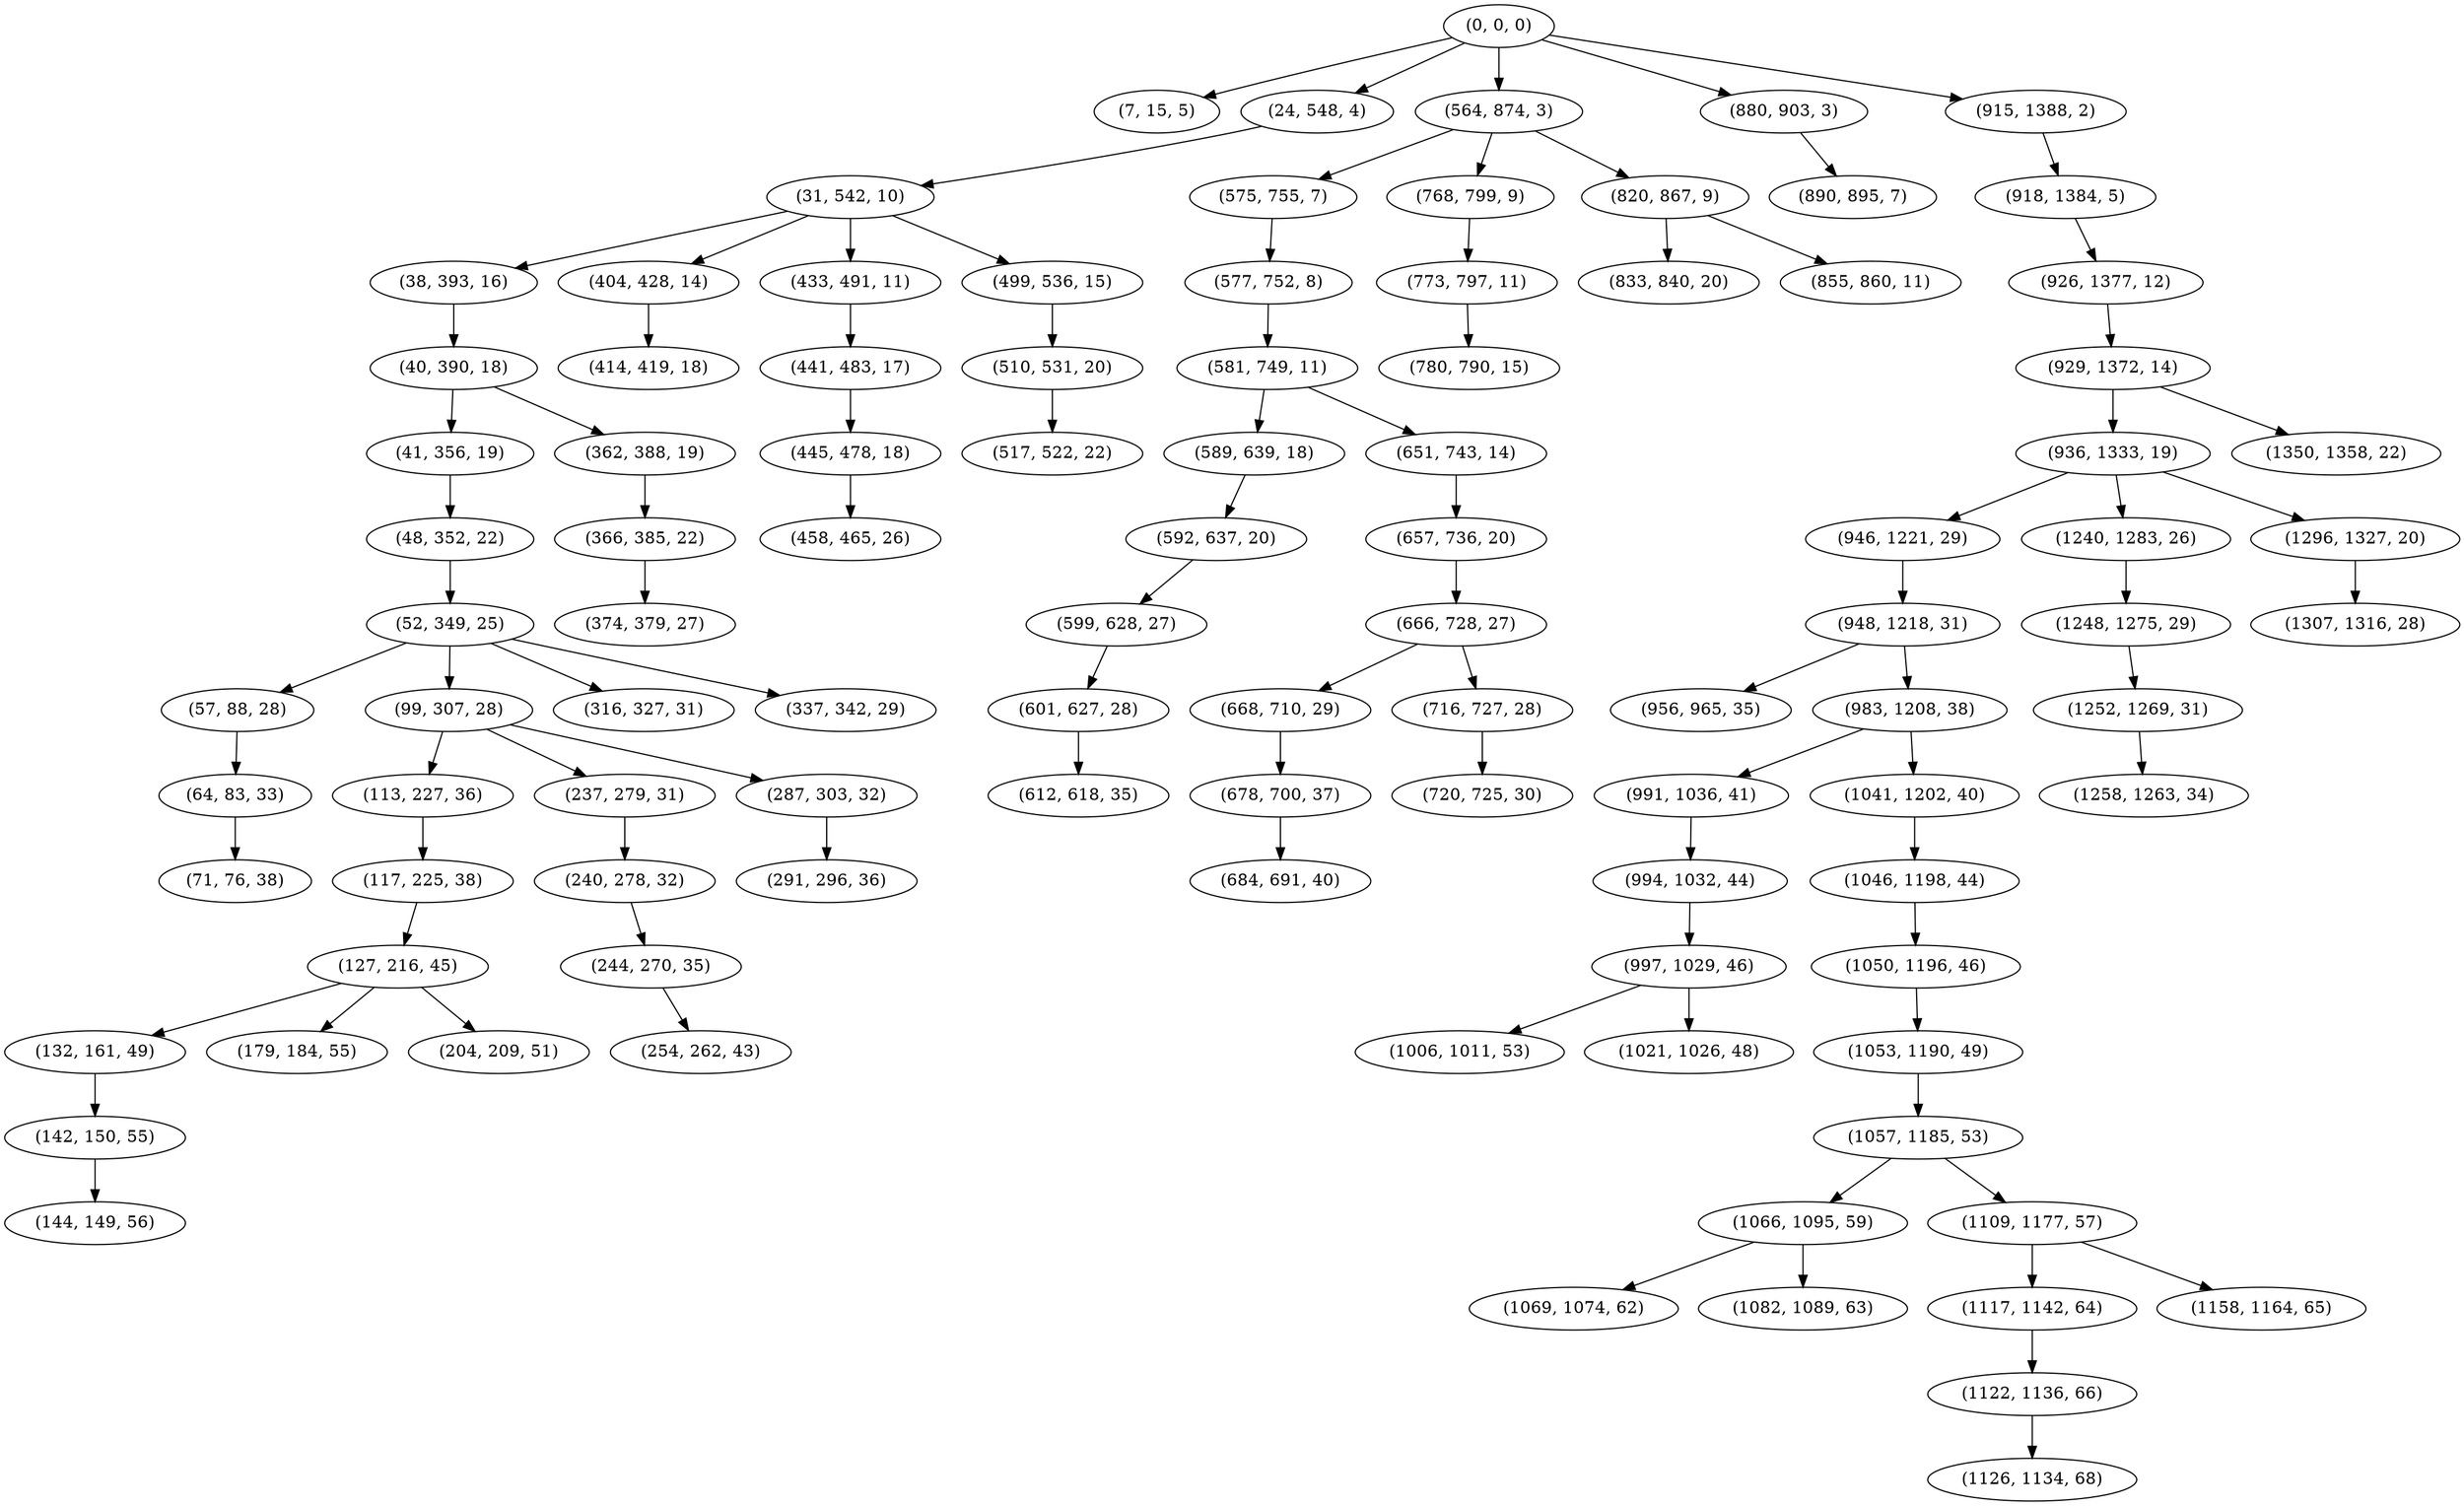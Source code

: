 digraph tree {
    "(0, 0, 0)";
    "(7, 15, 5)";
    "(24, 548, 4)";
    "(31, 542, 10)";
    "(38, 393, 16)";
    "(40, 390, 18)";
    "(41, 356, 19)";
    "(48, 352, 22)";
    "(52, 349, 25)";
    "(57, 88, 28)";
    "(64, 83, 33)";
    "(71, 76, 38)";
    "(99, 307, 28)";
    "(113, 227, 36)";
    "(117, 225, 38)";
    "(127, 216, 45)";
    "(132, 161, 49)";
    "(142, 150, 55)";
    "(144, 149, 56)";
    "(179, 184, 55)";
    "(204, 209, 51)";
    "(237, 279, 31)";
    "(240, 278, 32)";
    "(244, 270, 35)";
    "(254, 262, 43)";
    "(287, 303, 32)";
    "(291, 296, 36)";
    "(316, 327, 31)";
    "(337, 342, 29)";
    "(362, 388, 19)";
    "(366, 385, 22)";
    "(374, 379, 27)";
    "(404, 428, 14)";
    "(414, 419, 18)";
    "(433, 491, 11)";
    "(441, 483, 17)";
    "(445, 478, 18)";
    "(458, 465, 26)";
    "(499, 536, 15)";
    "(510, 531, 20)";
    "(517, 522, 22)";
    "(564, 874, 3)";
    "(575, 755, 7)";
    "(577, 752, 8)";
    "(581, 749, 11)";
    "(589, 639, 18)";
    "(592, 637, 20)";
    "(599, 628, 27)";
    "(601, 627, 28)";
    "(612, 618, 35)";
    "(651, 743, 14)";
    "(657, 736, 20)";
    "(666, 728, 27)";
    "(668, 710, 29)";
    "(678, 700, 37)";
    "(684, 691, 40)";
    "(716, 727, 28)";
    "(720, 725, 30)";
    "(768, 799, 9)";
    "(773, 797, 11)";
    "(780, 790, 15)";
    "(820, 867, 9)";
    "(833, 840, 20)";
    "(855, 860, 11)";
    "(880, 903, 3)";
    "(890, 895, 7)";
    "(915, 1388, 2)";
    "(918, 1384, 5)";
    "(926, 1377, 12)";
    "(929, 1372, 14)";
    "(936, 1333, 19)";
    "(946, 1221, 29)";
    "(948, 1218, 31)";
    "(956, 965, 35)";
    "(983, 1208, 38)";
    "(991, 1036, 41)";
    "(994, 1032, 44)";
    "(997, 1029, 46)";
    "(1006, 1011, 53)";
    "(1021, 1026, 48)";
    "(1041, 1202, 40)";
    "(1046, 1198, 44)";
    "(1050, 1196, 46)";
    "(1053, 1190, 49)";
    "(1057, 1185, 53)";
    "(1066, 1095, 59)";
    "(1069, 1074, 62)";
    "(1082, 1089, 63)";
    "(1109, 1177, 57)";
    "(1117, 1142, 64)";
    "(1122, 1136, 66)";
    "(1126, 1134, 68)";
    "(1158, 1164, 65)";
    "(1240, 1283, 26)";
    "(1248, 1275, 29)";
    "(1252, 1269, 31)";
    "(1258, 1263, 34)";
    "(1296, 1327, 20)";
    "(1307, 1316, 28)";
    "(1350, 1358, 22)";
    "(0, 0, 0)" -> "(7, 15, 5)";
    "(0, 0, 0)" -> "(24, 548, 4)";
    "(0, 0, 0)" -> "(564, 874, 3)";
    "(0, 0, 0)" -> "(880, 903, 3)";
    "(0, 0, 0)" -> "(915, 1388, 2)";
    "(24, 548, 4)" -> "(31, 542, 10)";
    "(31, 542, 10)" -> "(38, 393, 16)";
    "(31, 542, 10)" -> "(404, 428, 14)";
    "(31, 542, 10)" -> "(433, 491, 11)";
    "(31, 542, 10)" -> "(499, 536, 15)";
    "(38, 393, 16)" -> "(40, 390, 18)";
    "(40, 390, 18)" -> "(41, 356, 19)";
    "(40, 390, 18)" -> "(362, 388, 19)";
    "(41, 356, 19)" -> "(48, 352, 22)";
    "(48, 352, 22)" -> "(52, 349, 25)";
    "(52, 349, 25)" -> "(57, 88, 28)";
    "(52, 349, 25)" -> "(99, 307, 28)";
    "(52, 349, 25)" -> "(316, 327, 31)";
    "(52, 349, 25)" -> "(337, 342, 29)";
    "(57, 88, 28)" -> "(64, 83, 33)";
    "(64, 83, 33)" -> "(71, 76, 38)";
    "(99, 307, 28)" -> "(113, 227, 36)";
    "(99, 307, 28)" -> "(237, 279, 31)";
    "(99, 307, 28)" -> "(287, 303, 32)";
    "(113, 227, 36)" -> "(117, 225, 38)";
    "(117, 225, 38)" -> "(127, 216, 45)";
    "(127, 216, 45)" -> "(132, 161, 49)";
    "(127, 216, 45)" -> "(179, 184, 55)";
    "(127, 216, 45)" -> "(204, 209, 51)";
    "(132, 161, 49)" -> "(142, 150, 55)";
    "(142, 150, 55)" -> "(144, 149, 56)";
    "(237, 279, 31)" -> "(240, 278, 32)";
    "(240, 278, 32)" -> "(244, 270, 35)";
    "(244, 270, 35)" -> "(254, 262, 43)";
    "(287, 303, 32)" -> "(291, 296, 36)";
    "(362, 388, 19)" -> "(366, 385, 22)";
    "(366, 385, 22)" -> "(374, 379, 27)";
    "(404, 428, 14)" -> "(414, 419, 18)";
    "(433, 491, 11)" -> "(441, 483, 17)";
    "(441, 483, 17)" -> "(445, 478, 18)";
    "(445, 478, 18)" -> "(458, 465, 26)";
    "(499, 536, 15)" -> "(510, 531, 20)";
    "(510, 531, 20)" -> "(517, 522, 22)";
    "(564, 874, 3)" -> "(575, 755, 7)";
    "(564, 874, 3)" -> "(768, 799, 9)";
    "(564, 874, 3)" -> "(820, 867, 9)";
    "(575, 755, 7)" -> "(577, 752, 8)";
    "(577, 752, 8)" -> "(581, 749, 11)";
    "(581, 749, 11)" -> "(589, 639, 18)";
    "(581, 749, 11)" -> "(651, 743, 14)";
    "(589, 639, 18)" -> "(592, 637, 20)";
    "(592, 637, 20)" -> "(599, 628, 27)";
    "(599, 628, 27)" -> "(601, 627, 28)";
    "(601, 627, 28)" -> "(612, 618, 35)";
    "(651, 743, 14)" -> "(657, 736, 20)";
    "(657, 736, 20)" -> "(666, 728, 27)";
    "(666, 728, 27)" -> "(668, 710, 29)";
    "(666, 728, 27)" -> "(716, 727, 28)";
    "(668, 710, 29)" -> "(678, 700, 37)";
    "(678, 700, 37)" -> "(684, 691, 40)";
    "(716, 727, 28)" -> "(720, 725, 30)";
    "(768, 799, 9)" -> "(773, 797, 11)";
    "(773, 797, 11)" -> "(780, 790, 15)";
    "(820, 867, 9)" -> "(833, 840, 20)";
    "(820, 867, 9)" -> "(855, 860, 11)";
    "(880, 903, 3)" -> "(890, 895, 7)";
    "(915, 1388, 2)" -> "(918, 1384, 5)";
    "(918, 1384, 5)" -> "(926, 1377, 12)";
    "(926, 1377, 12)" -> "(929, 1372, 14)";
    "(929, 1372, 14)" -> "(936, 1333, 19)";
    "(929, 1372, 14)" -> "(1350, 1358, 22)";
    "(936, 1333, 19)" -> "(946, 1221, 29)";
    "(936, 1333, 19)" -> "(1240, 1283, 26)";
    "(936, 1333, 19)" -> "(1296, 1327, 20)";
    "(946, 1221, 29)" -> "(948, 1218, 31)";
    "(948, 1218, 31)" -> "(956, 965, 35)";
    "(948, 1218, 31)" -> "(983, 1208, 38)";
    "(983, 1208, 38)" -> "(991, 1036, 41)";
    "(983, 1208, 38)" -> "(1041, 1202, 40)";
    "(991, 1036, 41)" -> "(994, 1032, 44)";
    "(994, 1032, 44)" -> "(997, 1029, 46)";
    "(997, 1029, 46)" -> "(1006, 1011, 53)";
    "(997, 1029, 46)" -> "(1021, 1026, 48)";
    "(1041, 1202, 40)" -> "(1046, 1198, 44)";
    "(1046, 1198, 44)" -> "(1050, 1196, 46)";
    "(1050, 1196, 46)" -> "(1053, 1190, 49)";
    "(1053, 1190, 49)" -> "(1057, 1185, 53)";
    "(1057, 1185, 53)" -> "(1066, 1095, 59)";
    "(1057, 1185, 53)" -> "(1109, 1177, 57)";
    "(1066, 1095, 59)" -> "(1069, 1074, 62)";
    "(1066, 1095, 59)" -> "(1082, 1089, 63)";
    "(1109, 1177, 57)" -> "(1117, 1142, 64)";
    "(1109, 1177, 57)" -> "(1158, 1164, 65)";
    "(1117, 1142, 64)" -> "(1122, 1136, 66)";
    "(1122, 1136, 66)" -> "(1126, 1134, 68)";
    "(1240, 1283, 26)" -> "(1248, 1275, 29)";
    "(1248, 1275, 29)" -> "(1252, 1269, 31)";
    "(1252, 1269, 31)" -> "(1258, 1263, 34)";
    "(1296, 1327, 20)" -> "(1307, 1316, 28)";
}
